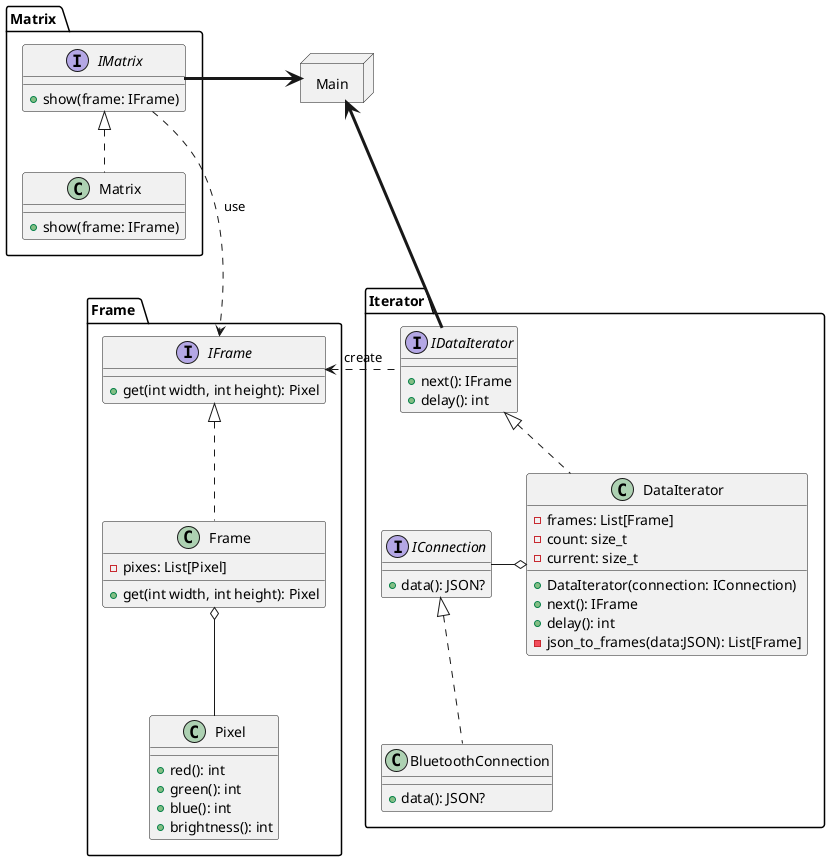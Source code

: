 @startuml
'https://plantuml.com/class-diagram

package "Frame "
{
    interface IFrame {
        +get(int width, int height): Pixel
    }

    class Frame{
        -pixes: List[Pixel]
        +get(int width, int height): Pixel
    }

    class Pixel{
        +red(): int
        +green(): int
        +blue(): int
        +brightness(): int
    }
}

package "Iterator"
{
    interface IConnection{
        +data(): JSON?
    }

    interface IDataIterator{
        +next(): IFrame
        +delay(): int
    }

    class DataIterator{
        -frames: List[Frame]
        -count: size_t
        -current: size_t
        +DataIterator(connection: IConnection)
        +next(): IFrame
        +delay(): int
        -json_to_frames(data:JSON): List[Frame]
    }

    class BluetoothConnection{
        +data(): JSON?
    }
}



package "Matrix "
{
    interface IMatrix{
        +show(frame: IFrame)
    }

    class Matrix{
        +show(frame: IFrame)
    }
}

package "Main" <<NODE>>
{

}

'---REL---'

IFrame <|.. Frame
Frame o-- Pixel

IMatrix -down..> IFrame: use
IMatrix <|.. Matrix

IDataIterator -left..> IFrame: create
IConnection <|.. BluetoothConnection
IDataIterator <|.. DataIterator
DataIterator o--left IConnection

"Main" <--[thickness=3]- IDataIterator
"Main" <--[thickness=3]right IMatrix

@enduml
